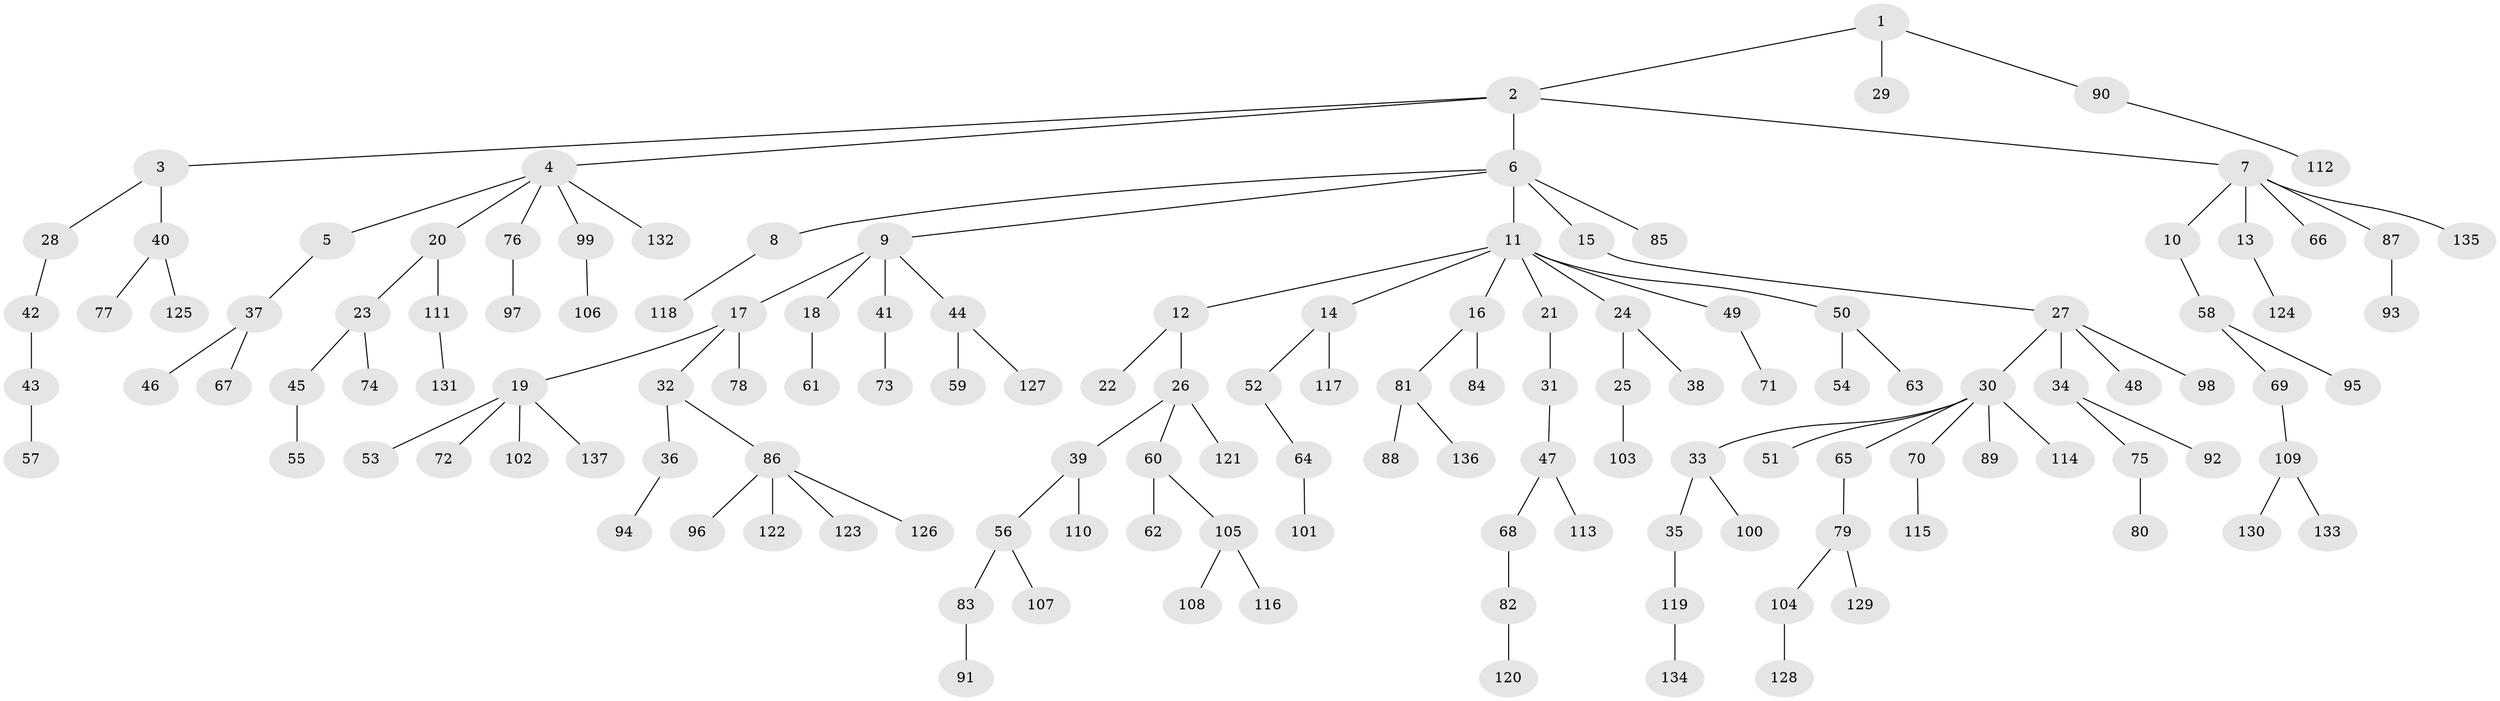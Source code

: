 // Generated by graph-tools (version 1.1) at 2025/26/03/09/25 03:26:31]
// undirected, 137 vertices, 136 edges
graph export_dot {
graph [start="1"]
  node [color=gray90,style=filled];
  1;
  2;
  3;
  4;
  5;
  6;
  7;
  8;
  9;
  10;
  11;
  12;
  13;
  14;
  15;
  16;
  17;
  18;
  19;
  20;
  21;
  22;
  23;
  24;
  25;
  26;
  27;
  28;
  29;
  30;
  31;
  32;
  33;
  34;
  35;
  36;
  37;
  38;
  39;
  40;
  41;
  42;
  43;
  44;
  45;
  46;
  47;
  48;
  49;
  50;
  51;
  52;
  53;
  54;
  55;
  56;
  57;
  58;
  59;
  60;
  61;
  62;
  63;
  64;
  65;
  66;
  67;
  68;
  69;
  70;
  71;
  72;
  73;
  74;
  75;
  76;
  77;
  78;
  79;
  80;
  81;
  82;
  83;
  84;
  85;
  86;
  87;
  88;
  89;
  90;
  91;
  92;
  93;
  94;
  95;
  96;
  97;
  98;
  99;
  100;
  101;
  102;
  103;
  104;
  105;
  106;
  107;
  108;
  109;
  110;
  111;
  112;
  113;
  114;
  115;
  116;
  117;
  118;
  119;
  120;
  121;
  122;
  123;
  124;
  125;
  126;
  127;
  128;
  129;
  130;
  131;
  132;
  133;
  134;
  135;
  136;
  137;
  1 -- 2;
  1 -- 29;
  1 -- 90;
  2 -- 3;
  2 -- 4;
  2 -- 6;
  2 -- 7;
  3 -- 28;
  3 -- 40;
  4 -- 5;
  4 -- 20;
  4 -- 76;
  4 -- 99;
  4 -- 132;
  5 -- 37;
  6 -- 8;
  6 -- 9;
  6 -- 11;
  6 -- 15;
  6 -- 85;
  7 -- 10;
  7 -- 13;
  7 -- 66;
  7 -- 87;
  7 -- 135;
  8 -- 118;
  9 -- 17;
  9 -- 18;
  9 -- 41;
  9 -- 44;
  10 -- 58;
  11 -- 12;
  11 -- 14;
  11 -- 16;
  11 -- 21;
  11 -- 24;
  11 -- 49;
  11 -- 50;
  12 -- 22;
  12 -- 26;
  13 -- 124;
  14 -- 52;
  14 -- 117;
  15 -- 27;
  16 -- 81;
  16 -- 84;
  17 -- 19;
  17 -- 32;
  17 -- 78;
  18 -- 61;
  19 -- 53;
  19 -- 72;
  19 -- 102;
  19 -- 137;
  20 -- 23;
  20 -- 111;
  21 -- 31;
  23 -- 45;
  23 -- 74;
  24 -- 25;
  24 -- 38;
  25 -- 103;
  26 -- 39;
  26 -- 60;
  26 -- 121;
  27 -- 30;
  27 -- 34;
  27 -- 48;
  27 -- 98;
  28 -- 42;
  30 -- 33;
  30 -- 51;
  30 -- 65;
  30 -- 70;
  30 -- 89;
  30 -- 114;
  31 -- 47;
  32 -- 36;
  32 -- 86;
  33 -- 35;
  33 -- 100;
  34 -- 75;
  34 -- 92;
  35 -- 119;
  36 -- 94;
  37 -- 46;
  37 -- 67;
  39 -- 56;
  39 -- 110;
  40 -- 77;
  40 -- 125;
  41 -- 73;
  42 -- 43;
  43 -- 57;
  44 -- 59;
  44 -- 127;
  45 -- 55;
  47 -- 68;
  47 -- 113;
  49 -- 71;
  50 -- 54;
  50 -- 63;
  52 -- 64;
  56 -- 83;
  56 -- 107;
  58 -- 69;
  58 -- 95;
  60 -- 62;
  60 -- 105;
  64 -- 101;
  65 -- 79;
  68 -- 82;
  69 -- 109;
  70 -- 115;
  75 -- 80;
  76 -- 97;
  79 -- 104;
  79 -- 129;
  81 -- 88;
  81 -- 136;
  82 -- 120;
  83 -- 91;
  86 -- 96;
  86 -- 122;
  86 -- 123;
  86 -- 126;
  87 -- 93;
  90 -- 112;
  99 -- 106;
  104 -- 128;
  105 -- 108;
  105 -- 116;
  109 -- 130;
  109 -- 133;
  111 -- 131;
  119 -- 134;
}
